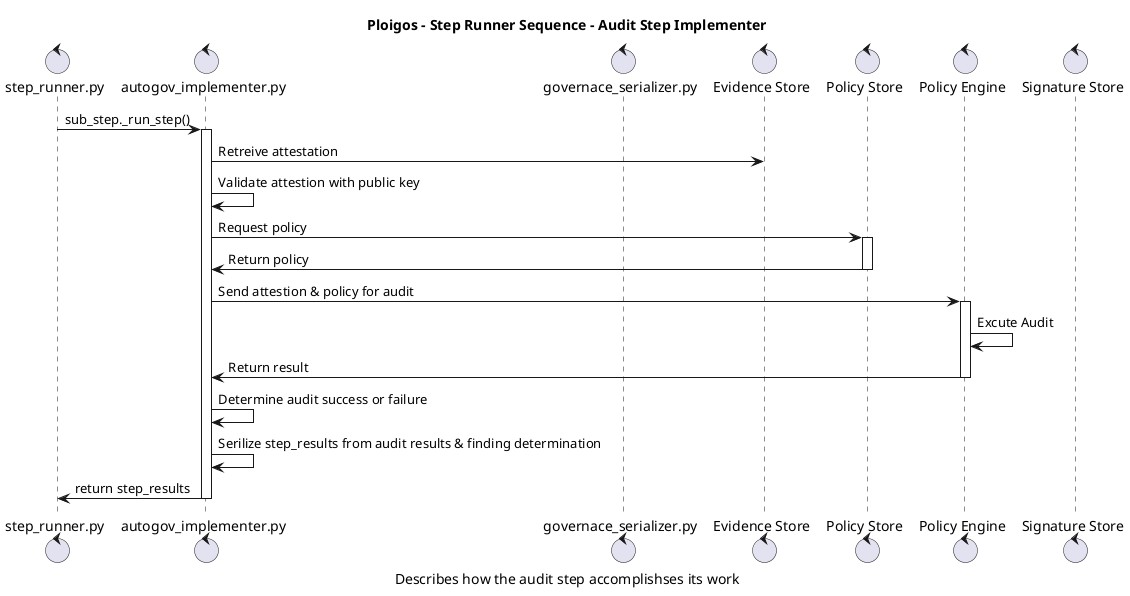 @startuml

title Ploigos - Step Runner Sequence - Audit Step Implementer
caption Describes how the audit step accomplishses its work 

control "step_runner.py" as stepRunner
control "autogov_implementer.py" as stepImpl
control "governace_serializer.py" as govSerial

control "Evidence Store" as evidenceStore
control "Policy Store" as policyStore
control "Policy Engine" as ploicyEngine
control "Signature Store" as sigstore

stepRunner -> stepImpl : sub_step._run_step()

activate stepImpl

    stepImpl -> evidenceStore : Retreive attestation
    stepImpl -> stepImpl : Validate attestion with public key
    stepImpl -> policyStore : Request policy

    activate policyStore
        stepImpl <- policyStore : Return policy
    deactivate policyStore

    stepImpl -> ploicyEngine : Send attestion & policy for audit
    activate ploicyEngine
        ploicyEngine -> ploicyEngine : Excute Audit
        stepImpl <- ploicyEngine : Return result
    deactivate ploicyEngine

    stepImpl -> stepImpl : Determine audit success or failure
    stepImpl -> stepImpl : Serilize step_results from audit results & finding determination
    stepRunner <- stepImpl : return step_results

deactivate stepImpl

@enduml